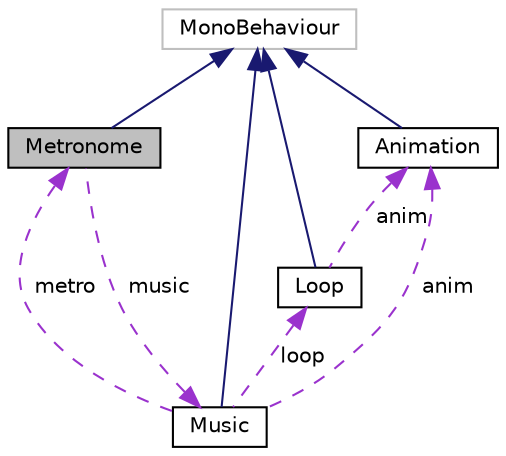 digraph "Metronome"
{
  edge [fontname="Helvetica",fontsize="10",labelfontname="Helvetica",labelfontsize="10"];
  node [fontname="Helvetica",fontsize="10",shape=record];
  Node1 [label="Metronome",height=0.2,width=0.4,color="black", fillcolor="grey75", style="filled", fontcolor="black"];
  Node2 -> Node1 [dir="back",color="midnightblue",fontsize="10",style="solid",fontname="Helvetica"];
  Node2 [label="MonoBehaviour",height=0.2,width=0.4,color="grey75", fillcolor="white", style="filled"];
  Node3 -> Node1 [dir="back",color="darkorchid3",fontsize="10",style="dashed",label=" music" ,fontname="Helvetica"];
  Node3 [label="Music",height=0.2,width=0.4,color="black", fillcolor="white", style="filled",URL="$class_music.html"];
  Node2 -> Node3 [dir="back",color="midnightblue",fontsize="10",style="solid",fontname="Helvetica"];
  Node4 -> Node3 [dir="back",color="darkorchid3",fontsize="10",style="dashed",label=" loop" ,fontname="Helvetica"];
  Node4 [label="Loop",height=0.2,width=0.4,color="black", fillcolor="white", style="filled",URL="$class_loop.html",tooltip="Cette classe permet de définir une boucle "];
  Node2 -> Node4 [dir="back",color="midnightblue",fontsize="10",style="solid",fontname="Helvetica"];
  Node5 -> Node4 [dir="back",color="darkorchid3",fontsize="10",style="dashed",label=" anim" ,fontname="Helvetica"];
  Node5 [label="Animation",height=0.2,width=0.4,color="black", fillcolor="white", style="filled",URL="$class_animation.html",tooltip="Cette classe implémente la partie graphique de l&#39;application. Elle permet d&#39;instancier des cylindres ..."];
  Node2 -> Node5 [dir="back",color="midnightblue",fontsize="10",style="solid",fontname="Helvetica"];
  Node1 -> Node3 [dir="back",color="darkorchid3",fontsize="10",style="dashed",label=" metro" ,fontname="Helvetica"];
  Node5 -> Node3 [dir="back",color="darkorchid3",fontsize="10",style="dashed",label=" anim" ,fontname="Helvetica"];
}
